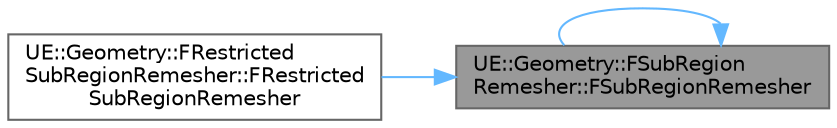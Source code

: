 digraph "UE::Geometry::FSubRegionRemesher::FSubRegionRemesher"
{
 // INTERACTIVE_SVG=YES
 // LATEX_PDF_SIZE
  bgcolor="transparent";
  edge [fontname=Helvetica,fontsize=10,labelfontname=Helvetica,labelfontsize=10];
  node [fontname=Helvetica,fontsize=10,shape=box,height=0.2,width=0.4];
  rankdir="RL";
  Node1 [id="Node000001",label="UE::Geometry::FSubRegion\lRemesher::FSubRegionRemesher",height=0.2,width=0.4,color="gray40", fillcolor="grey60", style="filled", fontcolor="black",tooltip=" "];
  Node1 -> Node2 [id="edge1_Node000001_Node000002",dir="back",color="steelblue1",style="solid",tooltip=" "];
  Node2 [id="Node000002",label="UE::Geometry::FRestricted\lSubRegionRemesher::FRestricted\lSubRegionRemesher",height=0.2,width=0.4,color="grey40", fillcolor="white", style="filled",URL="$d9/d7e/classUE_1_1Geometry_1_1FRestrictedSubRegionRemesher.html#a25d743555c3d95b384a3924e8e790511",tooltip=" "];
  Node1 -> Node1 [id="edge2_Node000001_Node000001",dir="back",color="steelblue1",style="solid",tooltip=" "];
}
